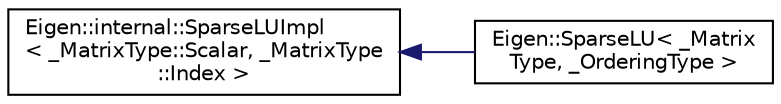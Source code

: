 digraph "Graphical Class Hierarchy"
{
  edge [fontname="Helvetica",fontsize="10",labelfontname="Helvetica",labelfontsize="10"];
  node [fontname="Helvetica",fontsize="10",shape=record];
  rankdir="LR";
  Node1 [label="Eigen::internal::SparseLUImpl\l\< _MatrixType::Scalar, _MatrixType\l::Index \>",height=0.2,width=0.4,color="black", fillcolor="white", style="filled",URL="$class_eigen_1_1internal_1_1_sparse_l_u_impl.html"];
  Node1 -> Node2 [dir="back",color="midnightblue",fontsize="10",style="solid",fontname="Helvetica"];
  Node2 [label="Eigen::SparseLU\< _Matrix\lType, _OrderingType \>",height=0.2,width=0.4,color="black", fillcolor="white", style="filled",URL="$class_eigen_1_1_sparse_l_u.html",tooltip="Sparse supernodal LU factorization for general matrices. "];
}
